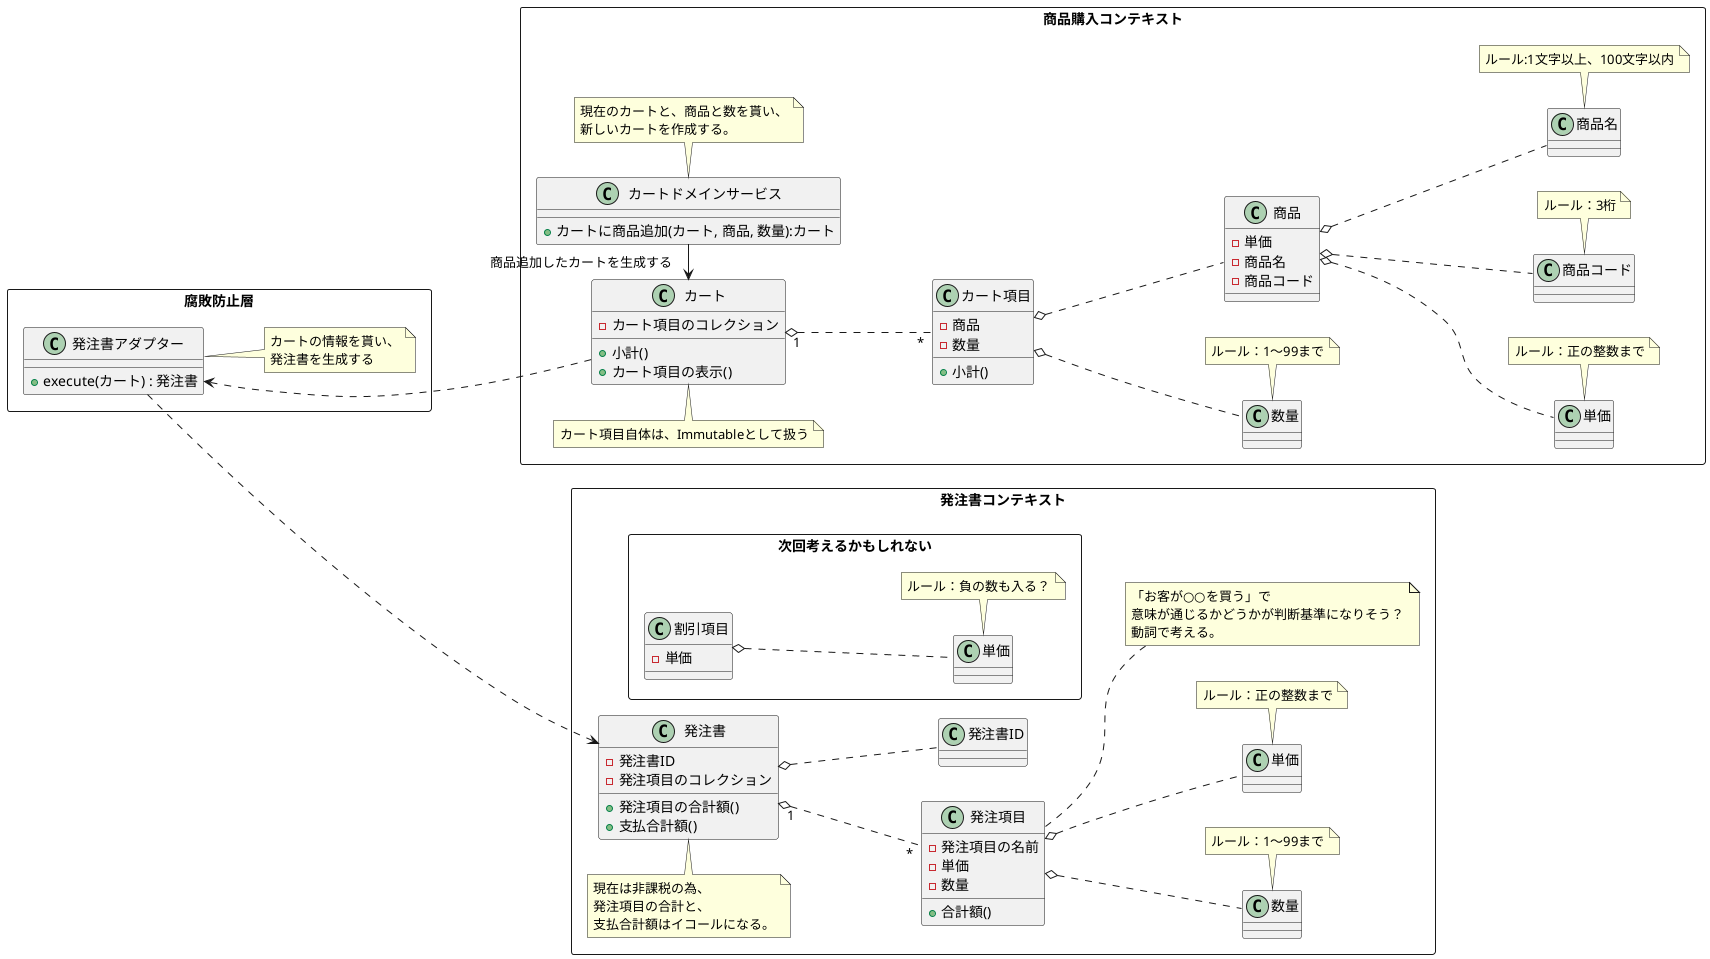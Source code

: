 @startuml

left to right direction

rectangle "商品購入コンテキスト" {
   class 商品 {
       - 単価
       - 商品名
       - 商品コード
   }

   class カート {
       - カート項目のコレクション
       + 小計()
       + カート項目の表示()
   }
   class カート項目{
       - 商品
       - 数量
       + 小計()
   }

   class カートドメインサービス{
       + カートに商品追加(カート, 商品, 数量):カート
   }

    class "単価" as 商品単価
    class "数量" as 商品数量
    class 商品コード
    class 商品名

    商品 o.. 商品単価
    商品 o.. 商品名
    商品 o.. 商品コード
    カート項目 o.. 商品数量
    カート項目 o.. 商品

    カート "1" o.. "*" カート項目

    カートドメインサービス "商品追加したカートを生成する" -left-> カート 

    note bottom of カートドメインサービス
    現在のカートと、商品と数を貰い、
    新しいカートを作成する。
    end note 

    note top of カート
    カート項目自体は、Immutableとして扱う
    end note 

    note bottom of 商品単価
    ルール：正の整数まで
    end note

    note bottom of 商品数量
    ルール：1〜99まで
    end note

    note bottom of 商品コード
    ルール：3桁
    end note

    note bottom of 商品名
    ルール:1文字以上、100文字以内
    end note
}


rectangle "発注書コンテキスト" {
    class 発注書 {
        - 発注書ID
        - 発注項目のコレクション
        + 発注項目の合計額()
        + 支払合計額()
    }

    class 発注項目 {
        - 発注項目の名前
        - 単価
        - 数量
        + 合計額()
    }

    class 発注書ID
    class 単価
    class 数量

    note top of 発注書
    現在は非課税の為、
    発注項目の合計と、
    支払合計額はイコールになる。
    end note 

    note bottom of 数量
    ルール：1〜99まで
    end note

    note bottom of 単価
    ルール：正の整数まで
    end note

    note right of 発注項目
    「お客が○○を買う」で
    意味が通じるかどうかが判断基準になりそう？
    動詞で考える。
    end note

    発注書 o.. 発注書ID
    発注書 "1" o.. "*" 発注項目
    発注項目 o.. 単価
    発注項目 o.. 数量

    rectangle "次回考えるかもしれない" {
        class 割引項目{
            - 単価
        }

        class "単価" as 割引単価 {
        }

        割引項目 o.. 割引単価

        note bottom of 割引単価
        ルール：負の数も入る？
        end note
    }
}

rectangle "腐敗防止層" {
    class 発注書アダプター {
        + execute(カート) : 発注書
    }

    note right of 発注書アダプター
    カートの情報を貰い、
    発注書を生成する
    end note

    発注書アダプター <.... カート
    発注書アダプター ....> 発注書
}

@enduml